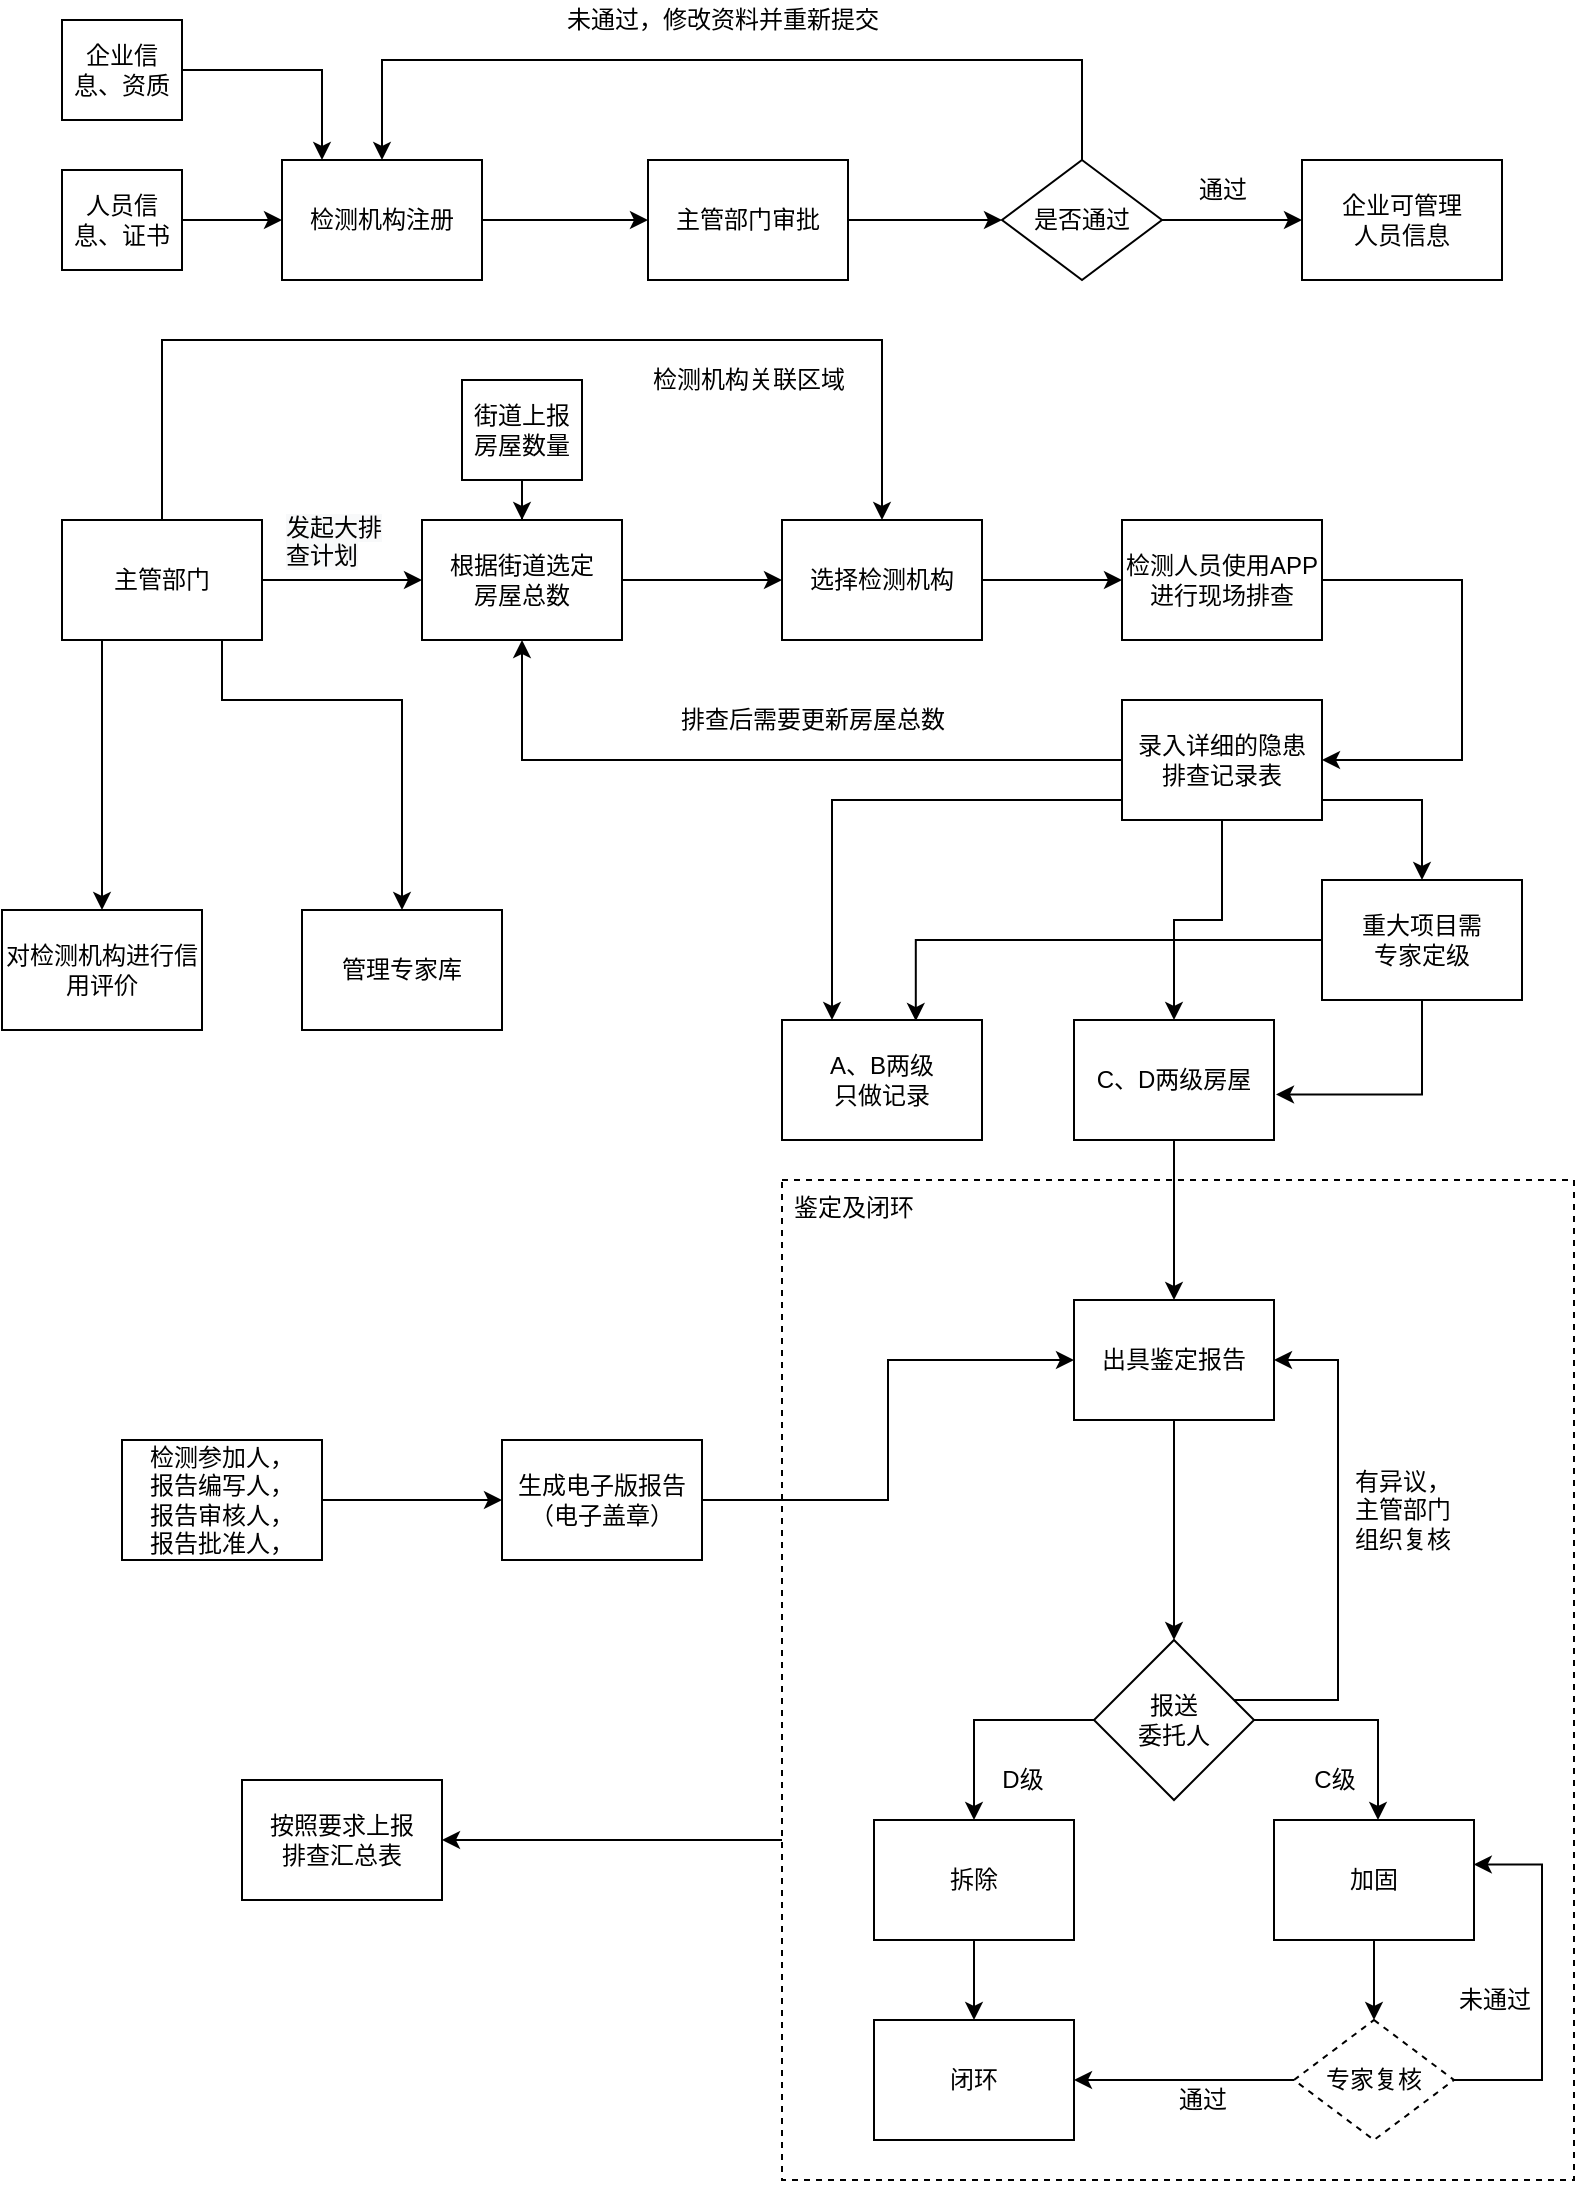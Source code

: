 <mxfile version="18.0.8" type="github">
  <diagram id="qpHJCxcwcaYMZpSIbfGM" name="Page-1">
    <mxGraphModel dx="1718" dy="935" grid="1" gridSize="10" guides="1" tooltips="1" connect="1" arrows="1" fold="1" page="1" pageScale="1" pageWidth="827" pageHeight="1169" math="0" shadow="0">
      <root>
        <mxCell id="0" />
        <mxCell id="1" parent="0" />
        <mxCell id="12VAQ8Nin5VYsXPCudkx-8" value="" style="edgeStyle=orthogonalEdgeStyle;rounded=0;orthogonalLoop=1;jettySize=auto;html=1;" edge="1" parent="1" source="12VAQ8Nin5VYsXPCudkx-1" target="12VAQ8Nin5VYsXPCudkx-6">
          <mxGeometry relative="1" as="geometry" />
        </mxCell>
        <mxCell id="12VAQ8Nin5VYsXPCudkx-1" value="检测机构注册" style="rounded=0;whiteSpace=wrap;html=1;" vertex="1" parent="1">
          <mxGeometry x="160" y="150" width="100" height="60" as="geometry" />
        </mxCell>
        <mxCell id="12VAQ8Nin5VYsXPCudkx-3" style="edgeStyle=orthogonalEdgeStyle;rounded=0;orthogonalLoop=1;jettySize=auto;html=1;" edge="1" parent="1" source="12VAQ8Nin5VYsXPCudkx-2" target="12VAQ8Nin5VYsXPCudkx-1">
          <mxGeometry relative="1" as="geometry">
            <Array as="points">
              <mxPoint x="180" y="105" />
            </Array>
          </mxGeometry>
        </mxCell>
        <mxCell id="12VAQ8Nin5VYsXPCudkx-2" value="企业信息、资质" style="rounded=0;whiteSpace=wrap;html=1;" vertex="1" parent="1">
          <mxGeometry x="50" y="80" width="60" height="50" as="geometry" />
        </mxCell>
        <mxCell id="12VAQ8Nin5VYsXPCudkx-5" value="" style="edgeStyle=orthogonalEdgeStyle;rounded=0;orthogonalLoop=1;jettySize=auto;html=1;" edge="1" parent="1" source="12VAQ8Nin5VYsXPCudkx-4" target="12VAQ8Nin5VYsXPCudkx-1">
          <mxGeometry relative="1" as="geometry" />
        </mxCell>
        <mxCell id="12VAQ8Nin5VYsXPCudkx-4" value="人员信息、证书" style="rounded=0;whiteSpace=wrap;html=1;" vertex="1" parent="1">
          <mxGeometry x="50" y="155" width="60" height="50" as="geometry" />
        </mxCell>
        <mxCell id="12VAQ8Nin5VYsXPCudkx-9" value="" style="edgeStyle=orthogonalEdgeStyle;rounded=0;orthogonalLoop=1;jettySize=auto;html=1;" edge="1" parent="1" source="12VAQ8Nin5VYsXPCudkx-6" target="12VAQ8Nin5VYsXPCudkx-7">
          <mxGeometry relative="1" as="geometry" />
        </mxCell>
        <mxCell id="12VAQ8Nin5VYsXPCudkx-6" value="主管部门审批" style="rounded=0;whiteSpace=wrap;html=1;" vertex="1" parent="1">
          <mxGeometry x="343" y="150" width="100" height="60" as="geometry" />
        </mxCell>
        <mxCell id="12VAQ8Nin5VYsXPCudkx-10" style="edgeStyle=orthogonalEdgeStyle;rounded=0;orthogonalLoop=1;jettySize=auto;html=1;entryX=0.5;entryY=0;entryDx=0;entryDy=0;" edge="1" parent="1" source="12VAQ8Nin5VYsXPCudkx-7" target="12VAQ8Nin5VYsXPCudkx-1">
          <mxGeometry relative="1" as="geometry">
            <Array as="points">
              <mxPoint x="560" y="100" />
              <mxPoint x="210" y="100" />
            </Array>
          </mxGeometry>
        </mxCell>
        <mxCell id="12VAQ8Nin5VYsXPCudkx-13" value="" style="edgeStyle=orthogonalEdgeStyle;rounded=0;orthogonalLoop=1;jettySize=auto;html=1;" edge="1" parent="1" source="12VAQ8Nin5VYsXPCudkx-7" target="12VAQ8Nin5VYsXPCudkx-12">
          <mxGeometry relative="1" as="geometry" />
        </mxCell>
        <mxCell id="12VAQ8Nin5VYsXPCudkx-7" value="是否通过" style="rhombus;whiteSpace=wrap;html=1;" vertex="1" parent="1">
          <mxGeometry x="520" y="150" width="80" height="60" as="geometry" />
        </mxCell>
        <mxCell id="12VAQ8Nin5VYsXPCudkx-11" value="未通过，修改资料并重新提交" style="text;html=1;resizable=0;autosize=1;align=center;verticalAlign=middle;points=[];fillColor=none;strokeColor=none;rounded=0;" vertex="1" parent="1">
          <mxGeometry x="295" y="70" width="170" height="20" as="geometry" />
        </mxCell>
        <mxCell id="12VAQ8Nin5VYsXPCudkx-12" value="企业可管理&lt;br&gt;人员信息" style="rounded=0;whiteSpace=wrap;html=1;" vertex="1" parent="1">
          <mxGeometry x="670" y="150" width="100" height="60" as="geometry" />
        </mxCell>
        <mxCell id="12VAQ8Nin5VYsXPCudkx-14" value="通过" style="text;html=1;resizable=0;autosize=1;align=center;verticalAlign=middle;points=[];fillColor=none;strokeColor=none;rounded=0;" vertex="1" parent="1">
          <mxGeometry x="610" y="155" width="40" height="20" as="geometry" />
        </mxCell>
        <mxCell id="12VAQ8Nin5VYsXPCudkx-19" value="" style="edgeStyle=orthogonalEdgeStyle;rounded=0;orthogonalLoop=1;jettySize=auto;html=1;" edge="1" parent="1" source="12VAQ8Nin5VYsXPCudkx-15" target="12VAQ8Nin5VYsXPCudkx-16">
          <mxGeometry relative="1" as="geometry" />
        </mxCell>
        <mxCell id="12VAQ8Nin5VYsXPCudkx-67" value="" style="edgeStyle=orthogonalEdgeStyle;rounded=0;orthogonalLoop=1;jettySize=auto;html=1;" edge="1" parent="1" source="12VAQ8Nin5VYsXPCudkx-15" target="12VAQ8Nin5VYsXPCudkx-66">
          <mxGeometry relative="1" as="geometry">
            <Array as="points">
              <mxPoint x="70" y="420" />
              <mxPoint x="70" y="420" />
            </Array>
          </mxGeometry>
        </mxCell>
        <mxCell id="12VAQ8Nin5VYsXPCudkx-109" style="edgeStyle=orthogonalEdgeStyle;rounded=0;orthogonalLoop=1;jettySize=auto;html=1;entryX=0.5;entryY=0;entryDx=0;entryDy=0;" edge="1" parent="1" source="12VAQ8Nin5VYsXPCudkx-15" target="12VAQ8Nin5VYsXPCudkx-88">
          <mxGeometry relative="1" as="geometry">
            <Array as="points">
              <mxPoint x="130" y="420" />
              <mxPoint x="220" y="420" />
            </Array>
          </mxGeometry>
        </mxCell>
        <mxCell id="12VAQ8Nin5VYsXPCudkx-110" style="edgeStyle=orthogonalEdgeStyle;rounded=0;orthogonalLoop=1;jettySize=auto;html=1;entryX=0.5;entryY=0;entryDx=0;entryDy=0;" edge="1" parent="1" source="12VAQ8Nin5VYsXPCudkx-15" target="12VAQ8Nin5VYsXPCudkx-20">
          <mxGeometry relative="1" as="geometry">
            <Array as="points">
              <mxPoint x="100" y="240" />
              <mxPoint x="460" y="240" />
            </Array>
          </mxGeometry>
        </mxCell>
        <mxCell id="12VAQ8Nin5VYsXPCudkx-15" value="主管部门" style="rounded=0;whiteSpace=wrap;html=1;" vertex="1" parent="1">
          <mxGeometry x="50" y="330" width="100" height="60" as="geometry" />
        </mxCell>
        <mxCell id="12VAQ8Nin5VYsXPCudkx-21" value="" style="edgeStyle=orthogonalEdgeStyle;rounded=0;orthogonalLoop=1;jettySize=auto;html=1;" edge="1" parent="1" source="12VAQ8Nin5VYsXPCudkx-16" target="12VAQ8Nin5VYsXPCudkx-20">
          <mxGeometry relative="1" as="geometry" />
        </mxCell>
        <mxCell id="12VAQ8Nin5VYsXPCudkx-16" value="根据街道选定&lt;br&gt;房屋总数" style="rounded=0;whiteSpace=wrap;html=1;" vertex="1" parent="1">
          <mxGeometry x="230" y="330" width="100" height="60" as="geometry" />
        </mxCell>
        <mxCell id="12VAQ8Nin5VYsXPCudkx-18" value="" style="edgeStyle=orthogonalEdgeStyle;rounded=0;orthogonalLoop=1;jettySize=auto;html=1;" edge="1" parent="1" source="12VAQ8Nin5VYsXPCudkx-17" target="12VAQ8Nin5VYsXPCudkx-16">
          <mxGeometry relative="1" as="geometry" />
        </mxCell>
        <mxCell id="12VAQ8Nin5VYsXPCudkx-17" value="街道上报房屋数量" style="rounded=0;whiteSpace=wrap;html=1;" vertex="1" parent="1">
          <mxGeometry x="250" y="260" width="60" height="50" as="geometry" />
        </mxCell>
        <mxCell id="12VAQ8Nin5VYsXPCudkx-23" value="" style="edgeStyle=orthogonalEdgeStyle;rounded=0;orthogonalLoop=1;jettySize=auto;html=1;" edge="1" parent="1" source="12VAQ8Nin5VYsXPCudkx-20" target="12VAQ8Nin5VYsXPCudkx-22">
          <mxGeometry relative="1" as="geometry" />
        </mxCell>
        <mxCell id="12VAQ8Nin5VYsXPCudkx-20" value="选择检测机构" style="rounded=0;whiteSpace=wrap;html=1;" vertex="1" parent="1">
          <mxGeometry x="410" y="330" width="100" height="60" as="geometry" />
        </mxCell>
        <mxCell id="12VAQ8Nin5VYsXPCudkx-25" style="edgeStyle=orthogonalEdgeStyle;rounded=0;orthogonalLoop=1;jettySize=auto;html=1;" edge="1" parent="1" source="12VAQ8Nin5VYsXPCudkx-22" target="12VAQ8Nin5VYsXPCudkx-24">
          <mxGeometry relative="1" as="geometry">
            <Array as="points">
              <mxPoint x="750" y="360" />
            </Array>
          </mxGeometry>
        </mxCell>
        <mxCell id="12VAQ8Nin5VYsXPCudkx-22" value="检测人员使用APP进行现场排查" style="rounded=0;whiteSpace=wrap;html=1;" vertex="1" parent="1">
          <mxGeometry x="580" y="330" width="100" height="60" as="geometry" />
        </mxCell>
        <mxCell id="12VAQ8Nin5VYsXPCudkx-79" value="" style="edgeStyle=orthogonalEdgeStyle;rounded=0;orthogonalLoop=1;jettySize=auto;html=1;" edge="1" parent="1" source="12VAQ8Nin5VYsXPCudkx-24" target="12VAQ8Nin5VYsXPCudkx-30">
          <mxGeometry relative="1" as="geometry" />
        </mxCell>
        <mxCell id="12VAQ8Nin5VYsXPCudkx-85" style="edgeStyle=orthogonalEdgeStyle;rounded=0;orthogonalLoop=1;jettySize=auto;html=1;entryX=0.5;entryY=1;entryDx=0;entryDy=0;" edge="1" parent="1" source="12VAQ8Nin5VYsXPCudkx-24" target="12VAQ8Nin5VYsXPCudkx-16">
          <mxGeometry relative="1" as="geometry" />
        </mxCell>
        <mxCell id="12VAQ8Nin5VYsXPCudkx-94" style="edgeStyle=orthogonalEdgeStyle;rounded=0;orthogonalLoop=1;jettySize=auto;html=1;entryX=0.5;entryY=0;entryDx=0;entryDy=0;" edge="1" parent="1" source="12VAQ8Nin5VYsXPCudkx-24" target="12VAQ8Nin5VYsXPCudkx-93">
          <mxGeometry relative="1" as="geometry">
            <Array as="points">
              <mxPoint x="730" y="470" />
            </Array>
          </mxGeometry>
        </mxCell>
        <mxCell id="12VAQ8Nin5VYsXPCudkx-99" style="edgeStyle=orthogonalEdgeStyle;rounded=0;orthogonalLoop=1;jettySize=auto;html=1;entryX=0.25;entryY=0;entryDx=0;entryDy=0;" edge="1" parent="1" source="12VAQ8Nin5VYsXPCudkx-24" target="12VAQ8Nin5VYsXPCudkx-28">
          <mxGeometry relative="1" as="geometry">
            <Array as="points">
              <mxPoint x="435" y="470" />
            </Array>
          </mxGeometry>
        </mxCell>
        <mxCell id="12VAQ8Nin5VYsXPCudkx-24" value="录入详细的隐患&lt;br&gt;排查记录表" style="rounded=0;whiteSpace=wrap;html=1;" vertex="1" parent="1">
          <mxGeometry x="580" y="420" width="100" height="60" as="geometry" />
        </mxCell>
        <mxCell id="12VAQ8Nin5VYsXPCudkx-28" value="A、B两级&lt;br&gt;只做记录" style="rounded=0;whiteSpace=wrap;html=1;" vertex="1" parent="1">
          <mxGeometry x="410" y="580" width="100" height="60" as="geometry" />
        </mxCell>
        <mxCell id="12VAQ8Nin5VYsXPCudkx-112" value="" style="edgeStyle=orthogonalEdgeStyle;rounded=0;orthogonalLoop=1;jettySize=auto;html=1;" edge="1" parent="1" source="12VAQ8Nin5VYsXPCudkx-30" target="12VAQ8Nin5VYsXPCudkx-32">
          <mxGeometry relative="1" as="geometry" />
        </mxCell>
        <mxCell id="12VAQ8Nin5VYsXPCudkx-30" value="C、D两级房屋" style="rounded=0;whiteSpace=wrap;html=1;" vertex="1" parent="1">
          <mxGeometry x="556" y="580" width="100" height="60" as="geometry" />
        </mxCell>
        <mxCell id="12VAQ8Nin5VYsXPCudkx-58" value="" style="edgeStyle=orthogonalEdgeStyle;rounded=0;orthogonalLoop=1;jettySize=auto;html=1;" edge="1" parent="1" source="12VAQ8Nin5VYsXPCudkx-32" target="12VAQ8Nin5VYsXPCudkx-57">
          <mxGeometry relative="1" as="geometry" />
        </mxCell>
        <mxCell id="12VAQ8Nin5VYsXPCudkx-32" value="出具鉴定报告" style="rounded=0;whiteSpace=wrap;html=1;" vertex="1" parent="1">
          <mxGeometry x="556" y="720" width="100" height="60" as="geometry" />
        </mxCell>
        <mxCell id="12VAQ8Nin5VYsXPCudkx-100" value="" style="edgeStyle=orthogonalEdgeStyle;rounded=0;orthogonalLoop=1;jettySize=auto;html=1;" edge="1" parent="1" source="12VAQ8Nin5VYsXPCudkx-34" target="12VAQ8Nin5VYsXPCudkx-41">
          <mxGeometry relative="1" as="geometry" />
        </mxCell>
        <mxCell id="12VAQ8Nin5VYsXPCudkx-34" value="拆除" style="rounded=0;whiteSpace=wrap;html=1;" vertex="1" parent="1">
          <mxGeometry x="456" y="980" width="100" height="60" as="geometry" />
        </mxCell>
        <mxCell id="12VAQ8Nin5VYsXPCudkx-102" value="" style="edgeStyle=orthogonalEdgeStyle;rounded=0;orthogonalLoop=1;jettySize=auto;html=1;" edge="1" parent="1" source="12VAQ8Nin5VYsXPCudkx-37">
          <mxGeometry relative="1" as="geometry">
            <mxPoint x="706" y="1080" as="targetPoint" />
          </mxGeometry>
        </mxCell>
        <mxCell id="12VAQ8Nin5VYsXPCudkx-37" value="加固" style="rounded=0;whiteSpace=wrap;html=1;" vertex="1" parent="1">
          <mxGeometry x="656" y="980" width="100" height="60" as="geometry" />
        </mxCell>
        <mxCell id="12VAQ8Nin5VYsXPCudkx-39" value="C级" style="text;html=1;resizable=0;autosize=1;align=center;verticalAlign=middle;points=[];fillColor=none;strokeColor=none;rounded=0;" vertex="1" parent="1">
          <mxGeometry x="666" y="950" width="40" height="20" as="geometry" />
        </mxCell>
        <mxCell id="12VAQ8Nin5VYsXPCudkx-40" value="D级" style="text;html=1;resizable=0;autosize=1;align=center;verticalAlign=middle;points=[];fillColor=none;strokeColor=none;rounded=0;" vertex="1" parent="1">
          <mxGeometry x="510" y="950" width="40" height="20" as="geometry" />
        </mxCell>
        <mxCell id="12VAQ8Nin5VYsXPCudkx-41" value="闭环" style="rounded=0;whiteSpace=wrap;html=1;" vertex="1" parent="1">
          <mxGeometry x="456" y="1080" width="100" height="60" as="geometry" />
        </mxCell>
        <mxCell id="12VAQ8Nin5VYsXPCudkx-45" value="排查后需要更新房屋总数" style="text;html=1;resizable=0;autosize=1;align=center;verticalAlign=middle;points=[];fillColor=none;strokeColor=none;rounded=0;rotation=0;" vertex="1" parent="1">
          <mxGeometry x="350" y="420" width="150" height="20" as="geometry" />
        </mxCell>
        <mxCell id="12VAQ8Nin5VYsXPCudkx-74" style="edgeStyle=orthogonalEdgeStyle;rounded=0;orthogonalLoop=1;jettySize=auto;html=1;" edge="1" parent="1" source="12VAQ8Nin5VYsXPCudkx-55" target="12VAQ8Nin5VYsXPCudkx-73">
          <mxGeometry relative="1" as="geometry">
            <Array as="points">
              <mxPoint x="380" y="990" />
              <mxPoint x="380" y="990" />
            </Array>
          </mxGeometry>
        </mxCell>
        <mxCell id="12VAQ8Nin5VYsXPCudkx-55" value="鉴定及闭环" style="text;strokeColor=default;fillColor=none;align=left;verticalAlign=top;spacingLeft=4;spacingRight=4;overflow=hidden;rotatable=0;points=[[0,0.5],[1,0.5]];portConstraint=eastwest;dashed=1;" vertex="1" parent="1">
          <mxGeometry x="410" y="660" width="396" height="500" as="geometry" />
        </mxCell>
        <mxCell id="12VAQ8Nin5VYsXPCudkx-62" style="edgeStyle=orthogonalEdgeStyle;rounded=0;orthogonalLoop=1;jettySize=auto;html=1;entryX=1;entryY=0.5;entryDx=0;entryDy=0;" edge="1" parent="1" source="12VAQ8Nin5VYsXPCudkx-57" target="12VAQ8Nin5VYsXPCudkx-32">
          <mxGeometry relative="1" as="geometry">
            <Array as="points">
              <mxPoint x="688" y="920" />
              <mxPoint x="688" y="750" />
            </Array>
          </mxGeometry>
        </mxCell>
        <mxCell id="12VAQ8Nin5VYsXPCudkx-63" style="edgeStyle=orthogonalEdgeStyle;rounded=0;orthogonalLoop=1;jettySize=auto;html=1;entryX=0.5;entryY=0;entryDx=0;entryDy=0;" edge="1" parent="1" source="12VAQ8Nin5VYsXPCudkx-57" target="12VAQ8Nin5VYsXPCudkx-34">
          <mxGeometry relative="1" as="geometry" />
        </mxCell>
        <mxCell id="12VAQ8Nin5VYsXPCudkx-64" style="edgeStyle=orthogonalEdgeStyle;rounded=0;orthogonalLoop=1;jettySize=auto;html=1;" edge="1" parent="1" source="12VAQ8Nin5VYsXPCudkx-57" target="12VAQ8Nin5VYsXPCudkx-37">
          <mxGeometry relative="1" as="geometry">
            <Array as="points">
              <mxPoint x="708" y="930" />
            </Array>
          </mxGeometry>
        </mxCell>
        <mxCell id="12VAQ8Nin5VYsXPCudkx-57" value="报送&lt;br&gt;委托人" style="rhombus;whiteSpace=wrap;html=1;" vertex="1" parent="1">
          <mxGeometry x="566" y="890" width="80" height="80" as="geometry" />
        </mxCell>
        <mxCell id="12VAQ8Nin5VYsXPCudkx-60" value="有异议，&lt;br&gt;主管部门&lt;br&gt;组织复核" style="text;html=1;resizable=0;autosize=1;align=center;verticalAlign=middle;points=[];fillColor=none;strokeColor=none;rounded=0;dashed=1;" vertex="1" parent="1">
          <mxGeometry x="690" y="800" width="60" height="50" as="geometry" />
        </mxCell>
        <mxCell id="12VAQ8Nin5VYsXPCudkx-65" value="&lt;span style=&quot;color: rgb(0, 0, 0); font-family: Helvetica; font-size: 12px; font-style: normal; font-variant-ligatures: normal; font-variant-caps: normal; font-weight: 400; letter-spacing: normal; orphans: 2; text-align: center; text-indent: 0px; text-transform: none; widows: 2; word-spacing: 0px; -webkit-text-stroke-width: 0px; background-color: rgb(248, 249, 250); text-decoration-thickness: initial; text-decoration-style: initial; text-decoration-color: initial; float: none; display: inline !important;&quot;&gt;发起&lt;/span&gt;&lt;span style=&quot;color: rgb(0, 0, 0); font-family: Helvetica; font-size: 12px; font-style: normal; font-variant-ligatures: normal; font-variant-caps: normal; font-weight: 400; letter-spacing: normal; orphans: 2; text-align: center; text-indent: 0px; text-transform: none; widows: 2; word-spacing: 0px; -webkit-text-stroke-width: 0px; background-color: rgb(248, 249, 250); text-decoration-thickness: initial; text-decoration-style: initial; text-decoration-color: initial; float: none; display: inline !important;&quot;&gt;大排查计划&lt;/span&gt;" style="text;whiteSpace=wrap;html=1;" vertex="1" parent="1">
          <mxGeometry x="160" y="320" width="60" height="40" as="geometry" />
        </mxCell>
        <mxCell id="12VAQ8Nin5VYsXPCudkx-66" value="对检测机构进行信用评价" style="rounded=0;whiteSpace=wrap;html=1;" vertex="1" parent="1">
          <mxGeometry x="20" y="525" width="100" height="60" as="geometry" />
        </mxCell>
        <mxCell id="12VAQ8Nin5VYsXPCudkx-71" value="" style="edgeStyle=orthogonalEdgeStyle;rounded=0;orthogonalLoop=1;jettySize=auto;html=1;" edge="1" parent="1" source="12VAQ8Nin5VYsXPCudkx-69" target="12VAQ8Nin5VYsXPCudkx-70">
          <mxGeometry relative="1" as="geometry" />
        </mxCell>
        <mxCell id="12VAQ8Nin5VYsXPCudkx-69" value="检测参加人，&lt;br&gt;报告编写人，&lt;br&gt;报告审核人，&lt;br&gt;报告批准人，" style="rounded=0;whiteSpace=wrap;html=1;" vertex="1" parent="1">
          <mxGeometry x="80" y="790" width="100" height="60" as="geometry" />
        </mxCell>
        <mxCell id="12VAQ8Nin5VYsXPCudkx-72" style="edgeStyle=orthogonalEdgeStyle;rounded=0;orthogonalLoop=1;jettySize=auto;html=1;entryX=0;entryY=0.5;entryDx=0;entryDy=0;" edge="1" parent="1" source="12VAQ8Nin5VYsXPCudkx-70" target="12VAQ8Nin5VYsXPCudkx-32">
          <mxGeometry relative="1" as="geometry">
            <mxPoint x="410" y="810" as="targetPoint" />
          </mxGeometry>
        </mxCell>
        <mxCell id="12VAQ8Nin5VYsXPCudkx-70" value="生成电子版报告（电子盖章）" style="rounded=0;whiteSpace=wrap;html=1;" vertex="1" parent="1">
          <mxGeometry x="270" y="790" width="100" height="60" as="geometry" />
        </mxCell>
        <mxCell id="12VAQ8Nin5VYsXPCudkx-73" value="按照要求上报&lt;br&gt;排查汇总表" style="rounded=0;whiteSpace=wrap;html=1;" vertex="1" parent="1">
          <mxGeometry x="140" y="960" width="100" height="60" as="geometry" />
        </mxCell>
        <mxCell id="12VAQ8Nin5VYsXPCudkx-88" value="管理专家库" style="rounded=0;whiteSpace=wrap;html=1;" vertex="1" parent="1">
          <mxGeometry x="170" y="525" width="100" height="60" as="geometry" />
        </mxCell>
        <mxCell id="12VAQ8Nin5VYsXPCudkx-95" style="edgeStyle=orthogonalEdgeStyle;rounded=0;orthogonalLoop=1;jettySize=auto;html=1;entryX=1.01;entryY=0.62;entryDx=0;entryDy=0;entryPerimeter=0;" edge="1" parent="1" source="12VAQ8Nin5VYsXPCudkx-93" target="12VAQ8Nin5VYsXPCudkx-30">
          <mxGeometry relative="1" as="geometry">
            <Array as="points">
              <mxPoint x="730" y="617" />
            </Array>
          </mxGeometry>
        </mxCell>
        <mxCell id="12VAQ8Nin5VYsXPCudkx-98" style="edgeStyle=orthogonalEdgeStyle;rounded=0;orthogonalLoop=1;jettySize=auto;html=1;entryX=0.669;entryY=0.009;entryDx=0;entryDy=0;entryPerimeter=0;" edge="1" parent="1" source="12VAQ8Nin5VYsXPCudkx-93" target="12VAQ8Nin5VYsXPCudkx-28">
          <mxGeometry relative="1" as="geometry" />
        </mxCell>
        <mxCell id="12VAQ8Nin5VYsXPCudkx-93" value="重大项目需&lt;br&gt;专家定级" style="rounded=0;whiteSpace=wrap;html=1;" vertex="1" parent="1">
          <mxGeometry x="680" y="510" width="100" height="60" as="geometry" />
        </mxCell>
        <mxCell id="12VAQ8Nin5VYsXPCudkx-105" value="" style="edgeStyle=orthogonalEdgeStyle;rounded=0;orthogonalLoop=1;jettySize=auto;html=1;" edge="1" parent="1" source="12VAQ8Nin5VYsXPCudkx-104" target="12VAQ8Nin5VYsXPCudkx-41">
          <mxGeometry relative="1" as="geometry" />
        </mxCell>
        <mxCell id="12VAQ8Nin5VYsXPCudkx-106" style="edgeStyle=orthogonalEdgeStyle;rounded=0;orthogonalLoop=1;jettySize=auto;html=1;entryX=0.999;entryY=0.37;entryDx=0;entryDy=0;entryPerimeter=0;" edge="1" parent="1" source="12VAQ8Nin5VYsXPCudkx-104" target="12VAQ8Nin5VYsXPCudkx-37">
          <mxGeometry relative="1" as="geometry">
            <mxPoint x="770" y="1000" as="targetPoint" />
            <Array as="points">
              <mxPoint x="790" y="1110" />
              <mxPoint x="790" y="1002" />
            </Array>
          </mxGeometry>
        </mxCell>
        <mxCell id="12VAQ8Nin5VYsXPCudkx-104" value="专家复核" style="rhombus;whiteSpace=wrap;html=1;dashed=1;strokeColor=default;" vertex="1" parent="1">
          <mxGeometry x="666" y="1080" width="80" height="60" as="geometry" />
        </mxCell>
        <mxCell id="12VAQ8Nin5VYsXPCudkx-107" value="未通过" style="text;html=1;resizable=0;autosize=1;align=center;verticalAlign=middle;points=[];fillColor=none;strokeColor=none;rounded=0;dashed=1;" vertex="1" parent="1">
          <mxGeometry x="741" y="1060" width="50" height="20" as="geometry" />
        </mxCell>
        <mxCell id="12VAQ8Nin5VYsXPCudkx-108" value="通过" style="text;html=1;resizable=0;autosize=1;align=center;verticalAlign=middle;points=[];fillColor=none;strokeColor=none;rounded=0;dashed=1;" vertex="1" parent="1">
          <mxGeometry x="600" y="1110" width="40" height="20" as="geometry" />
        </mxCell>
        <mxCell id="12VAQ8Nin5VYsXPCudkx-111" value="检测机构关联区域" style="text;html=1;resizable=0;autosize=1;align=center;verticalAlign=middle;points=[];fillColor=none;strokeColor=none;rounded=0;dashed=1;" vertex="1" parent="1">
          <mxGeometry x="338" y="250" width="110" height="20" as="geometry" />
        </mxCell>
      </root>
    </mxGraphModel>
  </diagram>
</mxfile>
